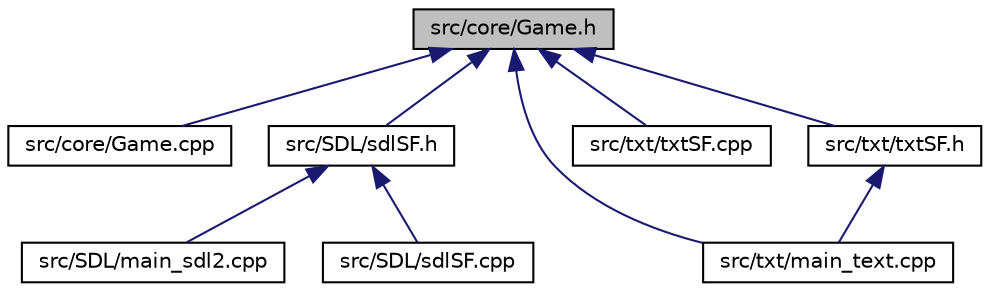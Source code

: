 digraph "src/core/Game.h"
{
 // LATEX_PDF_SIZE
  edge [fontname="Helvetica",fontsize="10",labelfontname="Helvetica",labelfontsize="10"];
  node [fontname="Helvetica",fontsize="10",shape=record];
  Node1 [label="src/core/Game.h",height=0.2,width=0.4,color="black", fillcolor="grey75", style="filled", fontcolor="black",tooltip="Module qui gère le jeu LIF-FIGHTER."];
  Node1 -> Node2 [dir="back",color="midnightblue",fontsize="10",style="solid"];
  Node2 [label="src/core/Game.cpp",height=0.2,width=0.4,color="black", fillcolor="white", style="filled",URL="$Game_8cpp.html",tooltip=" "];
  Node1 -> Node3 [dir="back",color="midnightblue",fontsize="10",style="solid"];
  Node3 [label="src/SDL/sdlSF.h",height=0.2,width=0.4,color="black", fillcolor="white", style="filled",URL="$sdlSF_8h.html",tooltip="Module qui gère la classe SDL et la boucle de jeu."];
  Node3 -> Node4 [dir="back",color="midnightblue",fontsize="10",style="solid"];
  Node4 [label="src/SDL/main_sdl2.cpp",height=0.2,width=0.4,color="black", fillcolor="white", style="filled",URL="$main__sdl2_8cpp.html",tooltip=" "];
  Node3 -> Node5 [dir="back",color="midnightblue",fontsize="10",style="solid"];
  Node5 [label="src/SDL/sdlSF.cpp",height=0.2,width=0.4,color="black", fillcolor="white", style="filled",URL="$sdlSF_8cpp.html",tooltip=" "];
  Node1 -> Node6 [dir="back",color="midnightblue",fontsize="10",style="solid"];
  Node6 [label="src/txt/main_text.cpp",height=0.2,width=0.4,color="black", fillcolor="white", style="filled",URL="$main__text_8cpp.html",tooltip=" "];
  Node1 -> Node7 [dir="back",color="midnightblue",fontsize="10",style="solid"];
  Node7 [label="src/txt/txtSF.cpp",height=0.2,width=0.4,color="black", fillcolor="white", style="filled",URL="$txtSF_8cpp.html",tooltip=" "];
  Node1 -> Node8 [dir="back",color="midnightblue",fontsize="10",style="solid"];
  Node8 [label="src/txt/txtSF.h",height=0.2,width=0.4,color="black", fillcolor="white", style="filled",URL="$txtSF_8h.html",tooltip=" "];
  Node8 -> Node6 [dir="back",color="midnightblue",fontsize="10",style="solid"];
}
